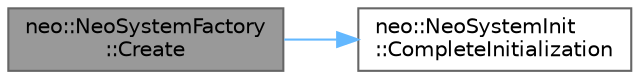 digraph "neo::NeoSystemFactory::Create"
{
 // LATEX_PDF_SIZE
  bgcolor="transparent";
  edge [fontname=Helvetica,fontsize=10,labelfontname=Helvetica,labelfontsize=10];
  node [fontname=Helvetica,fontsize=10,shape=box,height=0.2,width=0.4];
  rankdir="LR";
  Node1 [id="Node000001",label="neo::NeoSystemFactory\l::Create",height=0.2,width=0.4,color="gray40", fillcolor="grey60", style="filled", fontcolor="black",tooltip="Creates a NeoSystem instance with the specified settings and storage provider."];
  Node1 -> Node2 [id="edge1_Node000001_Node000002",color="steelblue1",style="solid",tooltip=" "];
  Node2 [id="Node000002",label="neo::NeoSystemInit\l::CompleteInitialization",height=0.2,width=0.4,color="grey40", fillcolor="white", style="filled",URL="$classneo_1_1_neo_system_init.html#a0263997a5d65aa53ff1b6aa50871cb94",tooltip=" "];
}
